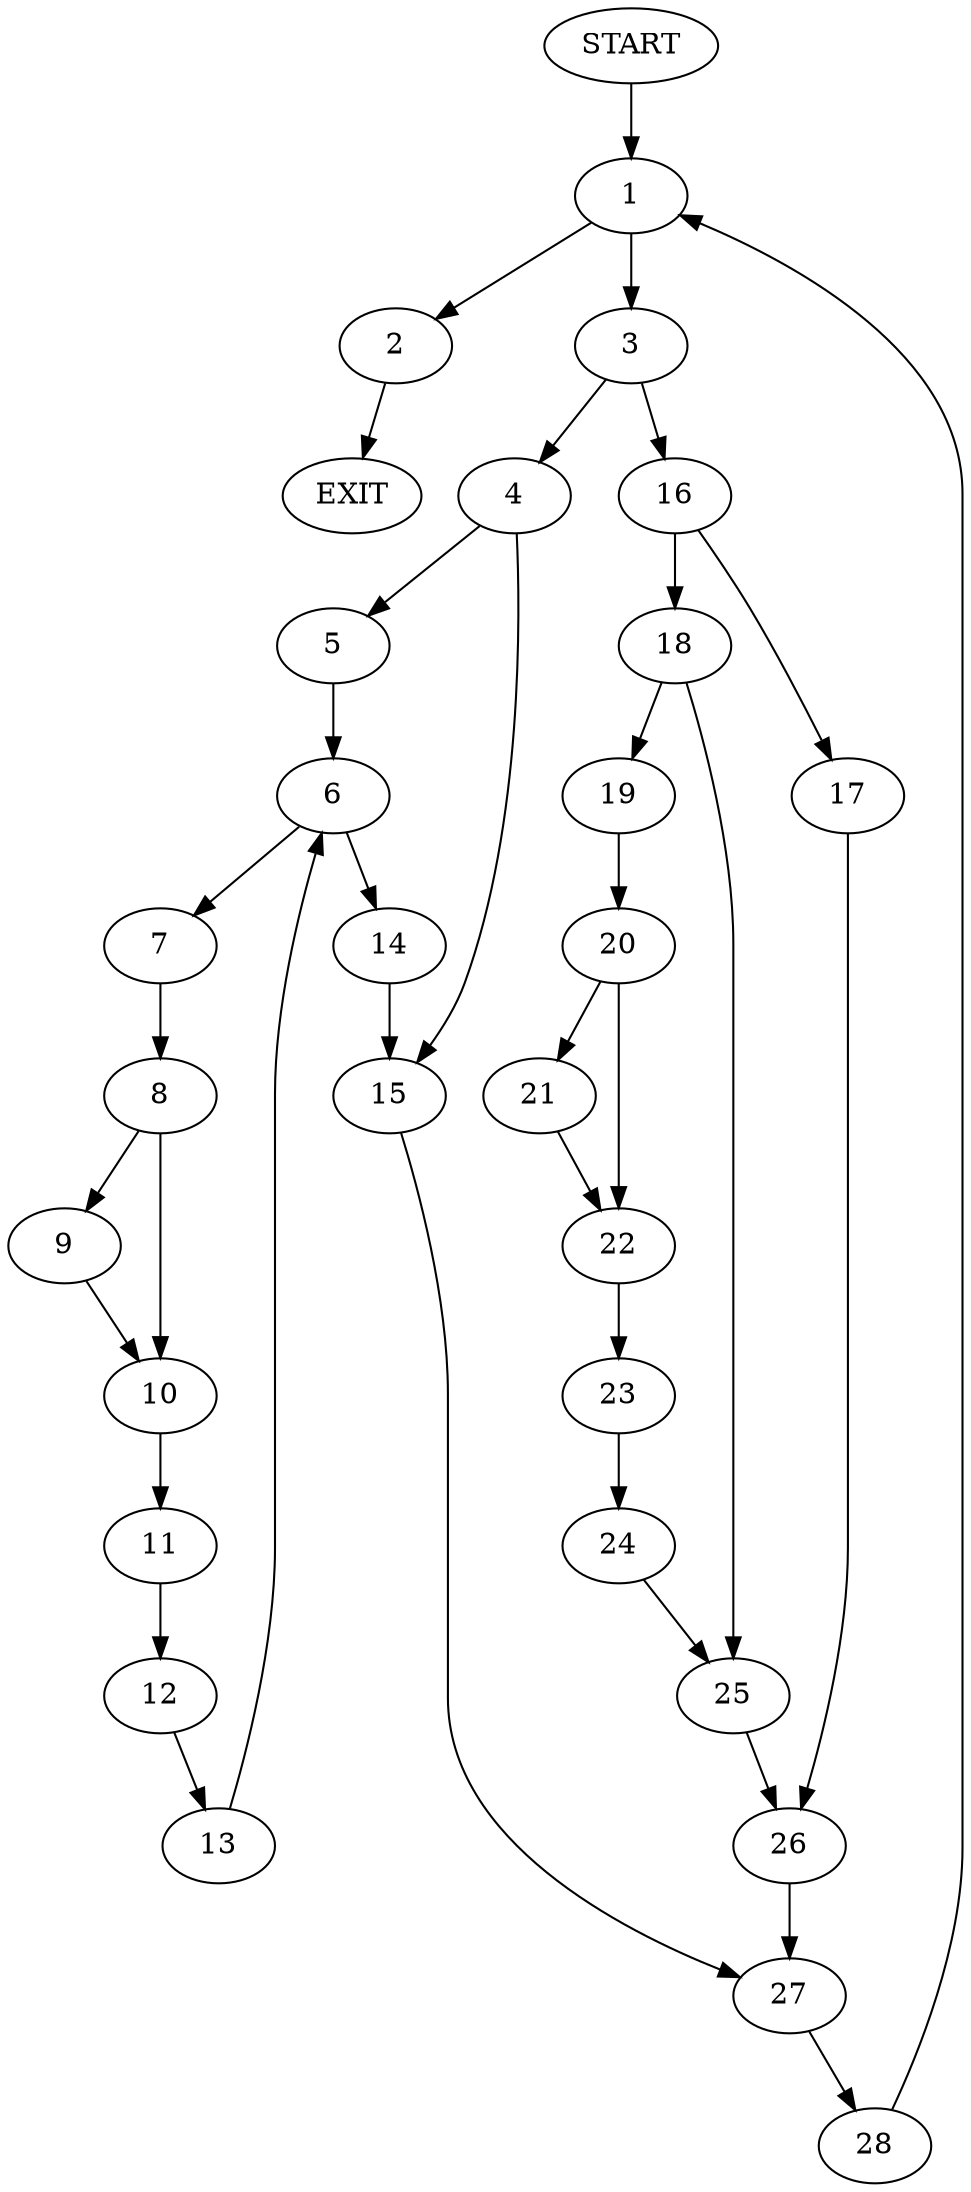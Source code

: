 digraph { 
0 [label="START"];
1;
2;
3;
4;
5;
6;
7;
8;
9;
10;
11;
12;
13;
14;
15;
16;
17;
18;
19;
20;
21;
22;
23;
24;
25;
26;
27;
28;
29[label="EXIT"];
0 -> 1;
1 -> 3;
1 -> 2;
2 -> 29;
3 -> 4;
3 -> 16;
4 -> 5;
4 -> 15;
5 -> 6;
6 -> 7;
6 -> 14;
7 -> 8;
8 -> 9;
8 -> 10;
9 -> 10;
10 -> 11;
11 -> 12;
12 -> 13;
13 -> 6;
14 -> 15;
15 -> 27;
16 -> 17;
16 -> 18;
17 -> 26;
18 -> 19;
18 -> 25;
19 -> 20;
20 -> 21;
20 -> 22;
21 -> 22;
22 -> 23;
23 -> 24;
24 -> 25;
25 -> 26;
26 -> 27;
27 -> 28;
28 -> 1;
}